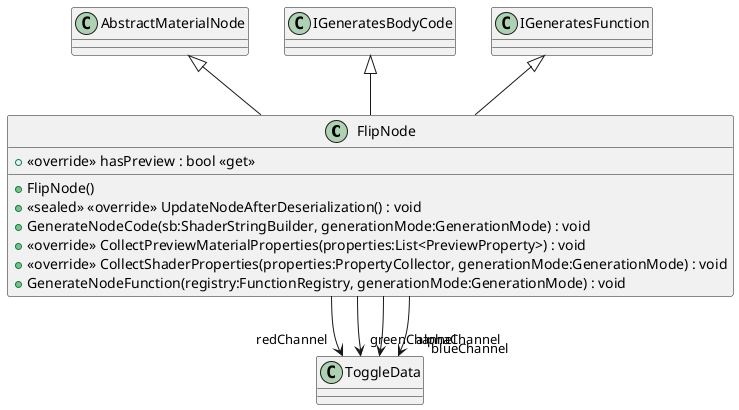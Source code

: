 @startuml
class FlipNode {
    + FlipNode()
    + <<override>> hasPreview : bool <<get>>
    + <<sealed>> <<override>> UpdateNodeAfterDeserialization() : void
    + GenerateNodeCode(sb:ShaderStringBuilder, generationMode:GenerationMode) : void
    + <<override>> CollectPreviewMaterialProperties(properties:List<PreviewProperty>) : void
    + <<override>> CollectShaderProperties(properties:PropertyCollector, generationMode:GenerationMode) : void
    + GenerateNodeFunction(registry:FunctionRegistry, generationMode:GenerationMode) : void
}
AbstractMaterialNode <|-- FlipNode
IGeneratesBodyCode <|-- FlipNode
IGeneratesFunction <|-- FlipNode
FlipNode --> "redChannel" ToggleData
FlipNode --> "greenChannel" ToggleData
FlipNode --> "blueChannel" ToggleData
FlipNode --> "alphaChannel" ToggleData
@enduml
